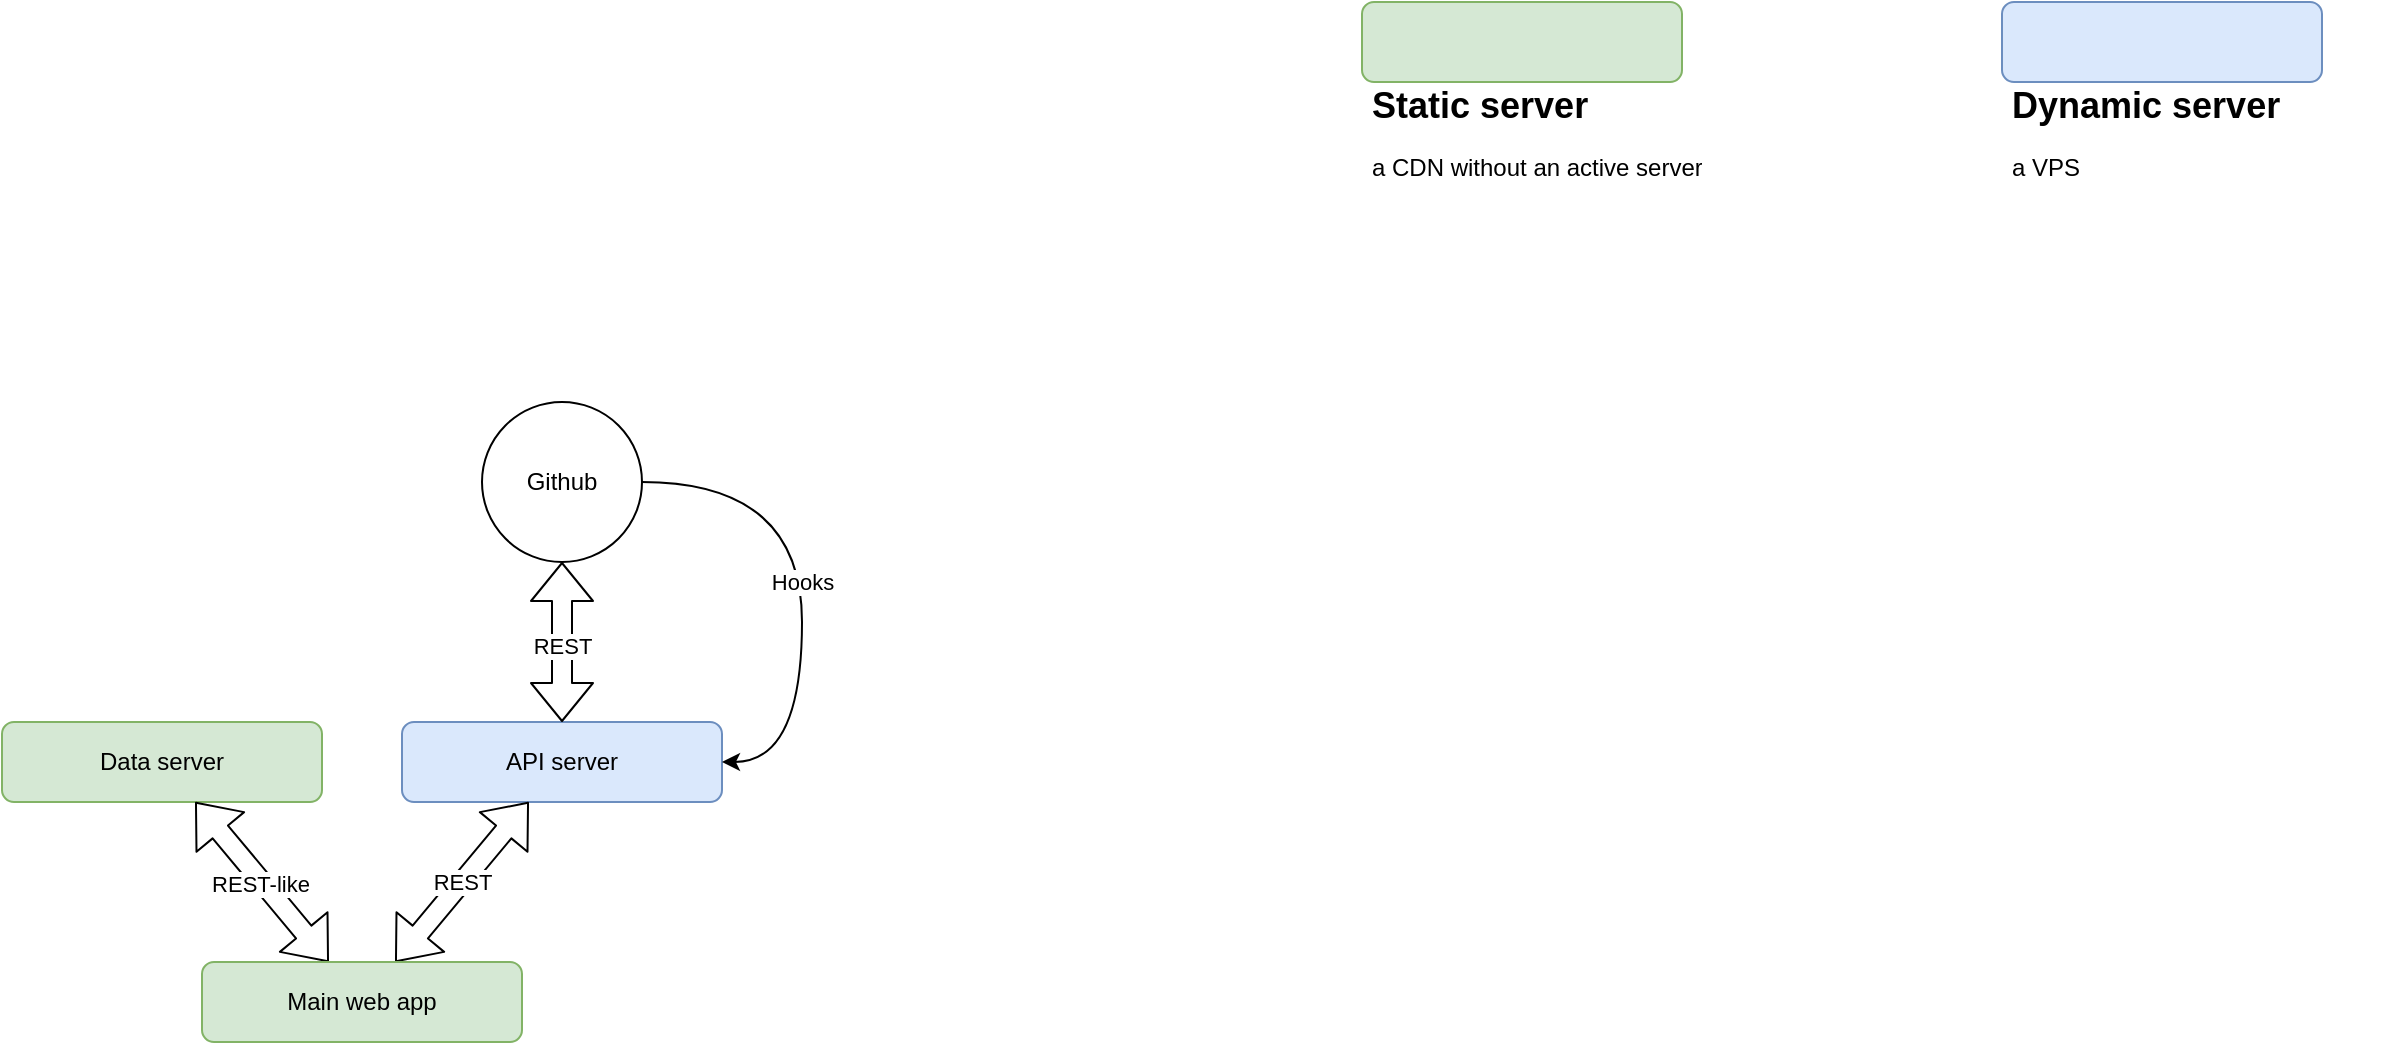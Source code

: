 <mxfile version="14.5.3" type="github">
  <diagram id="us1LcFGeUwg1HdXD7bFn" name="Page-1">
    <mxGraphModel dx="1678" dy="942" grid="1" gridSize="10" guides="1" tooltips="1" connect="1" arrows="1" fold="1" page="1" pageScale="1" pageWidth="850" pageHeight="1100" math="0" shadow="0">
      <root>
        <mxCell id="0" />
        <mxCell id="1" parent="0" />
        <mxCell id="XRL6luLReAN-mVit_iQO-1" value="Data server" style="rounded=1;whiteSpace=wrap;html=1;fillColor=#d5e8d4;strokeColor=#82b366;" vertex="1" parent="1">
          <mxGeometry x="120" y="440" width="160" height="40" as="geometry" />
        </mxCell>
        <mxCell id="XRL6luLReAN-mVit_iQO-2" value="API server" style="rounded=1;whiteSpace=wrap;html=1;fillColor=#dae8fc;strokeColor=#6c8ebf;" vertex="1" parent="1">
          <mxGeometry x="320" y="440" width="160" height="40" as="geometry" />
        </mxCell>
        <mxCell id="XRL6luLReAN-mVit_iQO-4" value="Github" style="ellipse;whiteSpace=wrap;html=1;aspect=fixed;" vertex="1" parent="1">
          <mxGeometry x="360" y="280" width="80" height="80" as="geometry" />
        </mxCell>
        <mxCell id="XRL6luLReAN-mVit_iQO-5" value="" style="shape=flexArrow;endArrow=classic;startArrow=classic;html=1;" edge="1" parent="1" source="XRL6luLReAN-mVit_iQO-2" target="XRL6luLReAN-mVit_iQO-4">
          <mxGeometry width="50" height="50" relative="1" as="geometry">
            <mxPoint x="398" y="470" as="sourcePoint" />
            <mxPoint x="440" y="480" as="targetPoint" />
          </mxGeometry>
        </mxCell>
        <mxCell id="XRL6luLReAN-mVit_iQO-6" value="REST" style="edgeLabel;html=1;align=center;verticalAlign=middle;resizable=0;points=[];" vertex="1" connectable="0" parent="XRL6luLReAN-mVit_iQO-5">
          <mxGeometry x="-0.05" relative="1" as="geometry">
            <mxPoint as="offset" />
          </mxGeometry>
        </mxCell>
        <mxCell id="XRL6luLReAN-mVit_iQO-8" value="Hooks" style="curved=1;endArrow=classic;html=1;exitX=1;exitY=0.5;exitDx=0;exitDy=0;entryX=1;entryY=0.5;entryDx=0;entryDy=0;" edge="1" parent="1" source="XRL6luLReAN-mVit_iQO-4" target="XRL6luLReAN-mVit_iQO-2">
          <mxGeometry width="50" height="50" relative="1" as="geometry">
            <mxPoint x="390" y="530" as="sourcePoint" />
            <mxPoint x="440" y="480" as="targetPoint" />
            <Array as="points">
              <mxPoint x="520" y="320" />
              <mxPoint x="520" y="460" />
            </Array>
          </mxGeometry>
        </mxCell>
        <mxCell id="XRL6luLReAN-mVit_iQO-11" value="" style="shape=flexArrow;endArrow=classic;startArrow=classic;html=1;" edge="1" parent="1" source="XRL6luLReAN-mVit_iQO-2" target="XRL6luLReAN-mVit_iQO-18">
          <mxGeometry width="50" height="50" relative="1" as="geometry">
            <mxPoint x="430" y="480" as="sourcePoint" />
            <mxPoint x="480" y="430" as="targetPoint" />
          </mxGeometry>
        </mxCell>
        <mxCell id="XRL6luLReAN-mVit_iQO-12" value="REST" style="edgeLabel;html=1;align=center;verticalAlign=middle;resizable=0;points=[];" vertex="1" connectable="0" parent="XRL6luLReAN-mVit_iQO-11">
          <mxGeometry x="-0.001" y="-1" relative="1" as="geometry">
            <mxPoint as="offset" />
          </mxGeometry>
        </mxCell>
        <mxCell id="XRL6luLReAN-mVit_iQO-13" value="" style="shape=flexArrow;endArrow=classic;startArrow=classic;html=1;" edge="1" parent="1" source="XRL6luLReAN-mVit_iQO-1" target="XRL6luLReAN-mVit_iQO-18">
          <mxGeometry width="50" height="50" relative="1" as="geometry">
            <mxPoint x="393.333" y="490" as="sourcePoint" />
            <mxPoint x="326.667" y="570" as="targetPoint" />
          </mxGeometry>
        </mxCell>
        <mxCell id="XRL6luLReAN-mVit_iQO-14" value="REST-like" style="edgeLabel;html=1;align=center;verticalAlign=middle;resizable=0;points=[];" vertex="1" connectable="0" parent="XRL6luLReAN-mVit_iQO-13">
          <mxGeometry x="-0.001" y="-1" relative="1" as="geometry">
            <mxPoint as="offset" />
          </mxGeometry>
        </mxCell>
        <mxCell id="XRL6luLReAN-mVit_iQO-18" value="&lt;span&gt;Main web app&lt;/span&gt;" style="rounded=1;whiteSpace=wrap;html=1;fillColor=#d5e8d4;strokeColor=#82b366;" vertex="1" parent="1">
          <mxGeometry x="220" y="560" width="160" height="40" as="geometry" />
        </mxCell>
        <mxCell id="XRL6luLReAN-mVit_iQO-19" value="" style="group" vertex="1" connectable="0" parent="1">
          <mxGeometry x="800" y="80" width="190" height="160" as="geometry" />
        </mxCell>
        <mxCell id="XRL6luLReAN-mVit_iQO-16" value="" style="rounded=1;whiteSpace=wrap;html=1;fillColor=#d5e8d4;strokeColor=#82b366;" vertex="1" parent="XRL6luLReAN-mVit_iQO-19">
          <mxGeometry width="160" height="40" as="geometry" />
        </mxCell>
        <mxCell id="XRL6luLReAN-mVit_iQO-17" value="&lt;h1 style=&quot;font-size: 18px&quot;&gt;Static server&lt;/h1&gt;&lt;p&gt;a CDN without an active server&lt;/p&gt;" style="text;html=1;strokeColor=none;fillColor=none;spacing=5;spacingTop=-20;whiteSpace=wrap;overflow=hidden;rounded=0;" vertex="1" parent="XRL6luLReAN-mVit_iQO-19">
          <mxGeometry y="40" width="190" height="120" as="geometry" />
        </mxCell>
        <mxCell id="XRL6luLReAN-mVit_iQO-20" value="" style="group" vertex="1" connectable="0" parent="1">
          <mxGeometry x="1120" y="80" width="190" height="160" as="geometry" />
        </mxCell>
        <mxCell id="XRL6luLReAN-mVit_iQO-21" value="" style="rounded=1;whiteSpace=wrap;html=1;fillColor=#dae8fc;strokeColor=#6c8ebf;" vertex="1" parent="XRL6luLReAN-mVit_iQO-20">
          <mxGeometry width="160" height="40" as="geometry" />
        </mxCell>
        <mxCell id="XRL6luLReAN-mVit_iQO-22" value="&lt;h1 style=&quot;font-size: 18px&quot;&gt;Dynamic server&lt;/h1&gt;&lt;p&gt;a VPS&lt;/p&gt;" style="text;html=1;strokeColor=none;fillColor=none;spacing=5;spacingTop=-20;whiteSpace=wrap;overflow=hidden;rounded=0;" vertex="1" parent="XRL6luLReAN-mVit_iQO-20">
          <mxGeometry y="40" width="190" height="120" as="geometry" />
        </mxCell>
      </root>
    </mxGraphModel>
  </diagram>
</mxfile>
